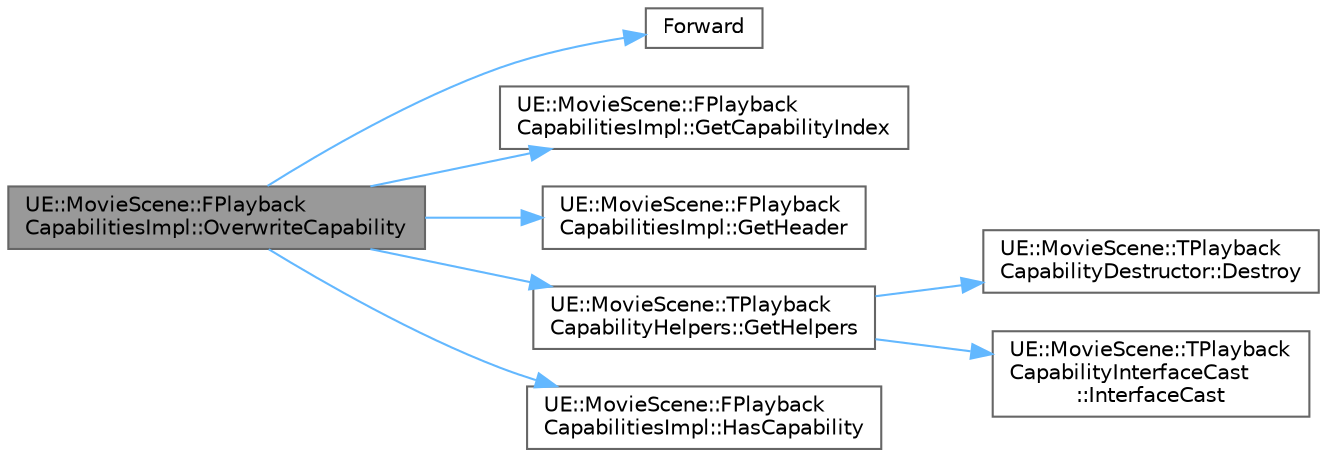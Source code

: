 digraph "UE::MovieScene::FPlaybackCapabilitiesImpl::OverwriteCapability"
{
 // INTERACTIVE_SVG=YES
 // LATEX_PDF_SIZE
  bgcolor="transparent";
  edge [fontname=Helvetica,fontsize=10,labelfontname=Helvetica,labelfontsize=10];
  node [fontname=Helvetica,fontsize=10,shape=box,height=0.2,width=0.4];
  rankdir="LR";
  Node1 [id="Node000001",label="UE::MovieScene::FPlayback\lCapabilitiesImpl::OverwriteCapability",height=0.2,width=0.4,color="gray40", fillcolor="grey60", style="filled", fontcolor="black",tooltip=" "];
  Node1 -> Node2 [id="edge1_Node000001_Node000002",color="steelblue1",style="solid",tooltip=" "];
  Node2 [id="Node000002",label="Forward",height=0.2,width=0.4,color="grey40", fillcolor="white", style="filled",URL="$d4/d24/UnrealTemplate_8h.html#a68f280c1d561a8899a1e9e3ea8405d00",tooltip="Forward will cast a reference to an rvalue reference."];
  Node1 -> Node3 [id="edge2_Node000001_Node000003",color="steelblue1",style="solid",tooltip=" "];
  Node3 [id="Node000003",label="UE::MovieScene::FPlayback\lCapabilitiesImpl::GetCapabilityIndex",height=0.2,width=0.4,color="grey40", fillcolor="white", style="filled",URL="$d0/d99/structUE_1_1MovieScene_1_1FPlaybackCapabilitiesImpl.html#a9409c08889ed6bfd17970d486d804323",tooltip=" "];
  Node1 -> Node4 [id="edge3_Node000001_Node000004",color="steelblue1",style="solid",tooltip=" "];
  Node4 [id="Node000004",label="UE::MovieScene::FPlayback\lCapabilitiesImpl::GetHeader",height=0.2,width=0.4,color="grey40", fillcolor="white", style="filled",URL="$d0/d99/structUE_1_1MovieScene_1_1FPlaybackCapabilitiesImpl.html#a45eb03f8c8f2bfc9bb70492629739606",tooltip=" "];
  Node1 -> Node5 [id="edge4_Node000001_Node000005",color="steelblue1",style="solid",tooltip=" "];
  Node5 [id="Node000005",label="UE::MovieScene::TPlayback\lCapabilityHelpers::GetHelpers",height=0.2,width=0.4,color="grey40", fillcolor="white", style="filled",URL="$d2/d5a/structUE_1_1MovieScene_1_1TPlaybackCapabilityHelpers.html#a0f3f517476e363ffb9eaf94fb3aea548",tooltip=" "];
  Node5 -> Node6 [id="edge5_Node000005_Node000006",color="steelblue1",style="solid",tooltip=" "];
  Node6 [id="Node000006",label="UE::MovieScene::TPlayback\lCapabilityDestructor::Destroy",height=0.2,width=0.4,color="grey40", fillcolor="white", style="filled",URL="$dd/dd2/structUE_1_1MovieScene_1_1TPlaybackCapabilityDestructor.html#ac80bb49ca223291cbc495681729fb7df",tooltip=" "];
  Node5 -> Node7 [id="edge6_Node000005_Node000007",color="steelblue1",style="solid",tooltip=" "];
  Node7 [id="Node000007",label="UE::MovieScene::TPlayback\lCapabilityInterfaceCast\l::InterfaceCast",height=0.2,width=0.4,color="grey40", fillcolor="white", style="filled",URL="$d7/d5f/structUE_1_1MovieScene_1_1TPlaybackCapabilityInterfaceCast.html#ad11cc267da8678fbc2232f9358258610",tooltip=" "];
  Node1 -> Node8 [id="edge7_Node000001_Node000008",color="steelblue1",style="solid",tooltip=" "];
  Node8 [id="Node000008",label="UE::MovieScene::FPlayback\lCapabilitiesImpl::HasCapability",height=0.2,width=0.4,color="grey40", fillcolor="white", style="filled",URL="$d0/d99/structUE_1_1MovieScene_1_1FPlaybackCapabilitiesImpl.html#a3225ebd44d3fad1e348b1c2bff77359a",tooltip=" "];
}
